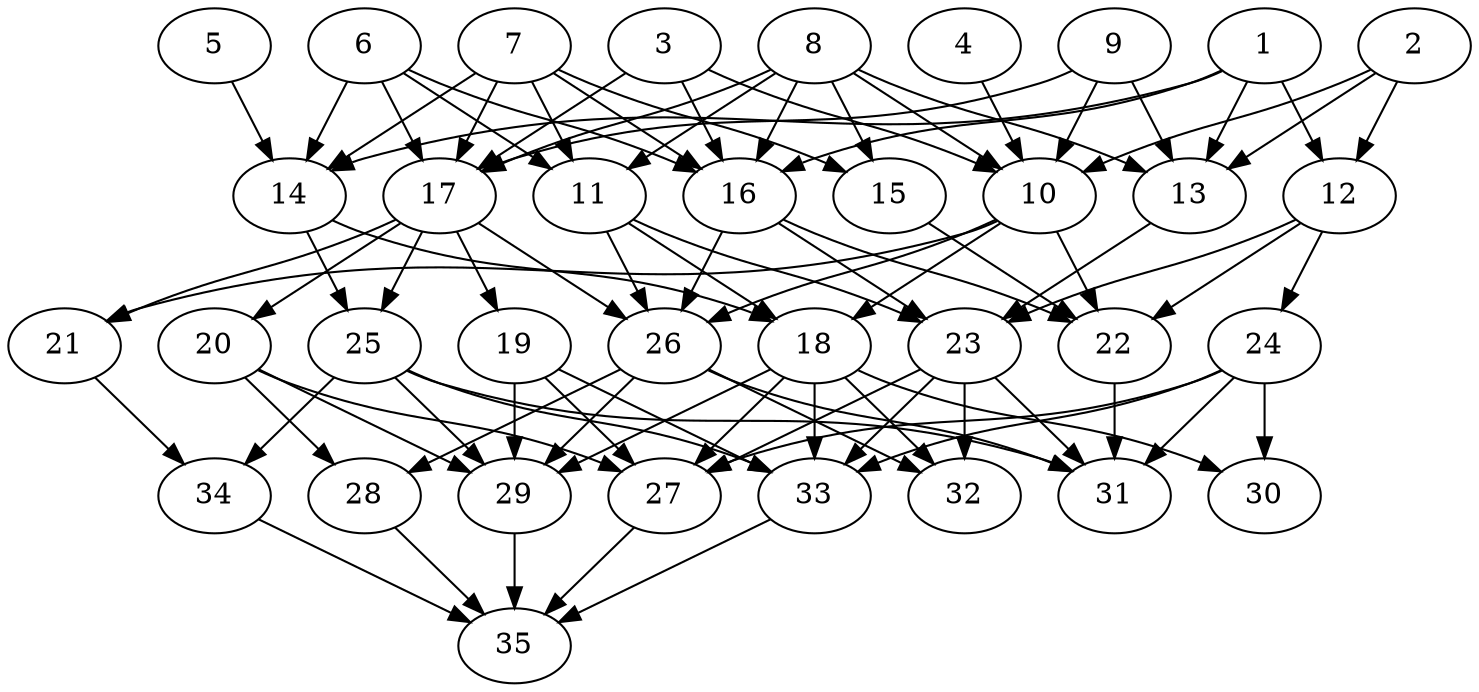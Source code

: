 // DAG (tier=2-normal, mode=data, n=35, ccr=0.422, fat=0.602, density=0.563, regular=0.501, jump=0.198, mindata=2097152, maxdata=16777216)
// DAG automatically generated by daggen at Sun Aug 24 16:33:34 2025
// /home/ermia/Project/Environments/daggen/bin/daggen --dot --ccr 0.422 --fat 0.602 --regular 0.501 --density 0.563 --jump 0.198 --mindata 2097152 --maxdata 16777216 -n 35 
digraph G {
  1 [size="1549298856624128000000", alpha="0.07", expect_size="774649428312064000000"]
  1 -> 12 [size ="1071141355520000"]
  1 -> 13 [size ="1071141355520000"]
  1 -> 14 [size ="1071141355520000"]
  1 -> 16 [size ="1071141355520000"]
  2 [size="5649192447787662", alpha="0.04", expect_size="2824596223893831"]
  2 -> 10 [size ="204546508849152"]
  2 -> 12 [size ="204546508849152"]
  2 -> 13 [size ="204546508849152"]
  3 [size="45461879312220104", alpha="0.07", expect_size="22730939656110052"]
  3 -> 10 [size ="44106034184192"]
  3 -> 16 [size ="44106034184192"]
  3 -> 17 [size ="44106034184192"]
  4 [size="972902498872342656", alpha="0.01", expect_size="486451249436171328"]
  4 -> 10 [size ="2086716437430272"]
  5 [size="644512042576529280", alpha="0.05", expect_size="322256021288264640"]
  5 -> 14 [size ="622009587335168"]
  6 [size="125784033534639341568", alpha="0.13", expect_size="62892016767319670784"]
  6 -> 11 [size ="200835430612992"]
  6 -> 14 [size ="200835430612992"]
  6 -> 16 [size ="200835430612992"]
  6 -> 17 [size ="200835430612992"]
  7 [size="215075115229222273024", alpha="0.18", expect_size="107537557614611136512"]
  7 -> 11 [size ="287177292382208"]
  7 -> 14 [size ="287177292382208"]
  7 -> 15 [size ="287177292382208"]
  7 -> 16 [size ="287177292382208"]
  7 -> 17 [size ="287177292382208"]
  8 [size="490580648274996232192", alpha="0.01", expect_size="245290324137498116096"]
  8 -> 10 [size ="497618971000832"]
  8 -> 11 [size ="497618971000832"]
  8 -> 13 [size ="497618971000832"]
  8 -> 15 [size ="497618971000832"]
  8 -> 16 [size ="497618971000832"]
  8 -> 17 [size ="497618971000832"]
  9 [size="104101614885393152", alpha="0.06", expect_size="52050807442696576"]
  9 -> 10 [size ="85953041399808"]
  9 -> 13 [size ="85953041399808"]
  9 -> 17 [size ="85953041399808"]
  10 [size="20562928684530016", alpha="0.14", expect_size="10281464342265008"]
  10 -> 18 [size ="1245287649640448"]
  10 -> 21 [size ="1245287649640448"]
  10 -> 22 [size ="1245287649640448"]
  10 -> 26 [size ="1245287649640448"]
  11 [size="1484858827269082624", alpha="0.08", expect_size="742429413634541312"]
  11 -> 18 [size ="593733670141952"]
  11 -> 23 [size ="593733670141952"]
  11 -> 26 [size ="593733670141952"]
  12 [size="3165603111721244819456", alpha="0.06", expect_size="1582801555860622409728"]
  12 -> 22 [size ="1724755862355968"]
  12 -> 23 [size ="1724755862355968"]
  12 -> 24 [size ="1724755862355968"]
  13 [size="45153870305203128", alpha="0.18", expect_size="22576935152601564"]
  13 -> 23 [size ="1177949306880000"]
  14 [size="1153935111420135866368", alpha="0.17", expect_size="576967555710067933184"]
  14 -> 18 [size ="880124773793792"]
  14 -> 25 [size ="880124773793792"]
  15 [size="382094766394564352", alpha="0.11", expect_size="191047383197282176"]
  15 -> 22 [size ="162698864099328"]
  16 [size="57976136251027536", alpha="0.15", expect_size="28988068125513768"]
  16 -> 22 [size ="1071520554156032"]
  16 -> 23 [size ="1071520554156032"]
  16 -> 26 [size ="1071520554156032"]
  17 [size="106502894799852404736", alpha="0.18", expect_size="53251447399926202368"]
  17 -> 19 [size ="179748080713728"]
  17 -> 20 [size ="179748080713728"]
  17 -> 21 [size ="179748080713728"]
  17 -> 25 [size ="179748080713728"]
  17 -> 26 [size ="179748080713728"]
  18 [size="240517671624287040", alpha="0.12", expect_size="120258835812143520"]
  18 -> 27 [size ="157422496776192"]
  18 -> 29 [size ="157422496776192"]
  18 -> 30 [size ="157422496776192"]
  18 -> 32 [size ="157422496776192"]
  18 -> 33 [size ="157422496776192"]
  19 [size="699626527701599744", alpha="0.03", expect_size="349813263850799872"]
  19 -> 27 [size ="340063170854912"]
  19 -> 29 [size ="340063170854912"]
  19 -> 33 [size ="340063170854912"]
  20 [size="145044992201447232", alpha="0.16", expect_size="72522496100723616"]
  20 -> 27 [size ="96915274334208"]
  20 -> 28 [size ="96915274334208"]
  20 -> 29 [size ="96915274334208"]
  21 [size="12133006427622998016", alpha="0.12", expect_size="6066503213811499008"]
  21 -> 34 [size ="42241137573888"]
  22 [size="828228079330592292864", alpha="0.13", expect_size="414114039665296146432"]
  22 -> 31 [size ="705542674710528"]
  23 [size="4430285681652825849856", alpha="0.12", expect_size="2215142840826412924928"]
  23 -> 27 [size ="2157965389856768"]
  23 -> 31 [size ="2157965389856768"]
  23 -> 32 [size ="2157965389856768"]
  23 -> 33 [size ="2157965389856768"]
  24 [size="4335671569747097419776", alpha="0.03", expect_size="2167835784873548709888"]
  24 -> 27 [size ="2127131005943808"]
  24 -> 30 [size ="2127131005943808"]
  24 -> 31 [size ="2127131005943808"]
  24 -> 33 [size ="2127131005943808"]
  25 [size="2878063712863051055104", alpha="0.20", expect_size="1439031856431525527552"]
  25 -> 29 [size ="1618664801435648"]
  25 -> 31 [size ="1618664801435648"]
  25 -> 33 [size ="1618664801435648"]
  25 -> 34 [size ="1618664801435648"]
  26 [size="2918027580290367488000", alpha="0.03", expect_size="1459013790145183744000"]
  26 -> 28 [size ="1633614508851200"]
  26 -> 29 [size ="1633614508851200"]
  26 -> 31 [size ="1633614508851200"]
  26 -> 32 [size ="1633614508851200"]
  27 [size="14915591938070922", alpha="0.08", expect_size="7457795969035461"]
  27 -> 35 [size ="361652654440448"]
  28 [size="28673295801967968256", alpha="0.02", expect_size="14336647900983984128"]
  28 -> 35 [size ="74944838893568"]
  29 [size="86542582509369968", alpha="0.06", expect_size="43271291254684984"]
  29 -> 35 [size ="1560010714775552"]
  30 [size="24293202900795684", alpha="0.20", expect_size="12146601450397842"]
  31 [size="4461789297041770", alpha="0.04", expect_size="2230894648520885"]
  32 [size="98766772984565280", alpha="0.17", expect_size="49383386492282640"]
  33 [size="310806015299813376000", alpha="0.03", expect_size="155403007649906688000"]
  33 -> 35 [size ="367070596300800"]
  34 [size="66903832612881160", alpha="0.07", expect_size="33451916306440580"]
  34 -> 35 [size ="51178058547200"]
  35 [size="4716316230653514350592", alpha="0.01", expect_size="2358158115326757175296"]
}